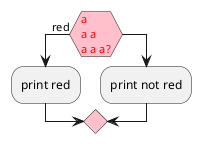{
  "sha1": "sst8471q31evkxzrkh16vsgag8sivst",
  "insertion": {
    "when": "2024-11-12T13:12:10.232Z",
    "url": "https://github.com/plantuml/plantuml/issues/1640",
    "user": "plantuml@gmail.com"
  }
}
@startuml
<style>
activityDiagram {
  diamond {
    HorizontalAlignment center
    BackgroundColor pink
    Fontcolor red
  }
}
</style>
if (a\na a\na a a?) is (red) then
:print red;
else 
:print not red;
@enduml

